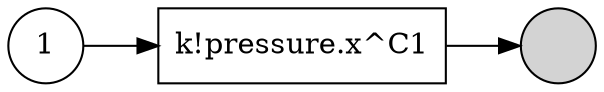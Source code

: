 digraph Net {
rankdir=LR
node [shape = circle]
"1";

node [shape = box]
T1 [label = "k!pressure.x^C1"]

node [shape = circle, style = filled, label=""]
"0";

"1" -> T1 [style = solid];

T1 -> "0" [style = solid];
}
